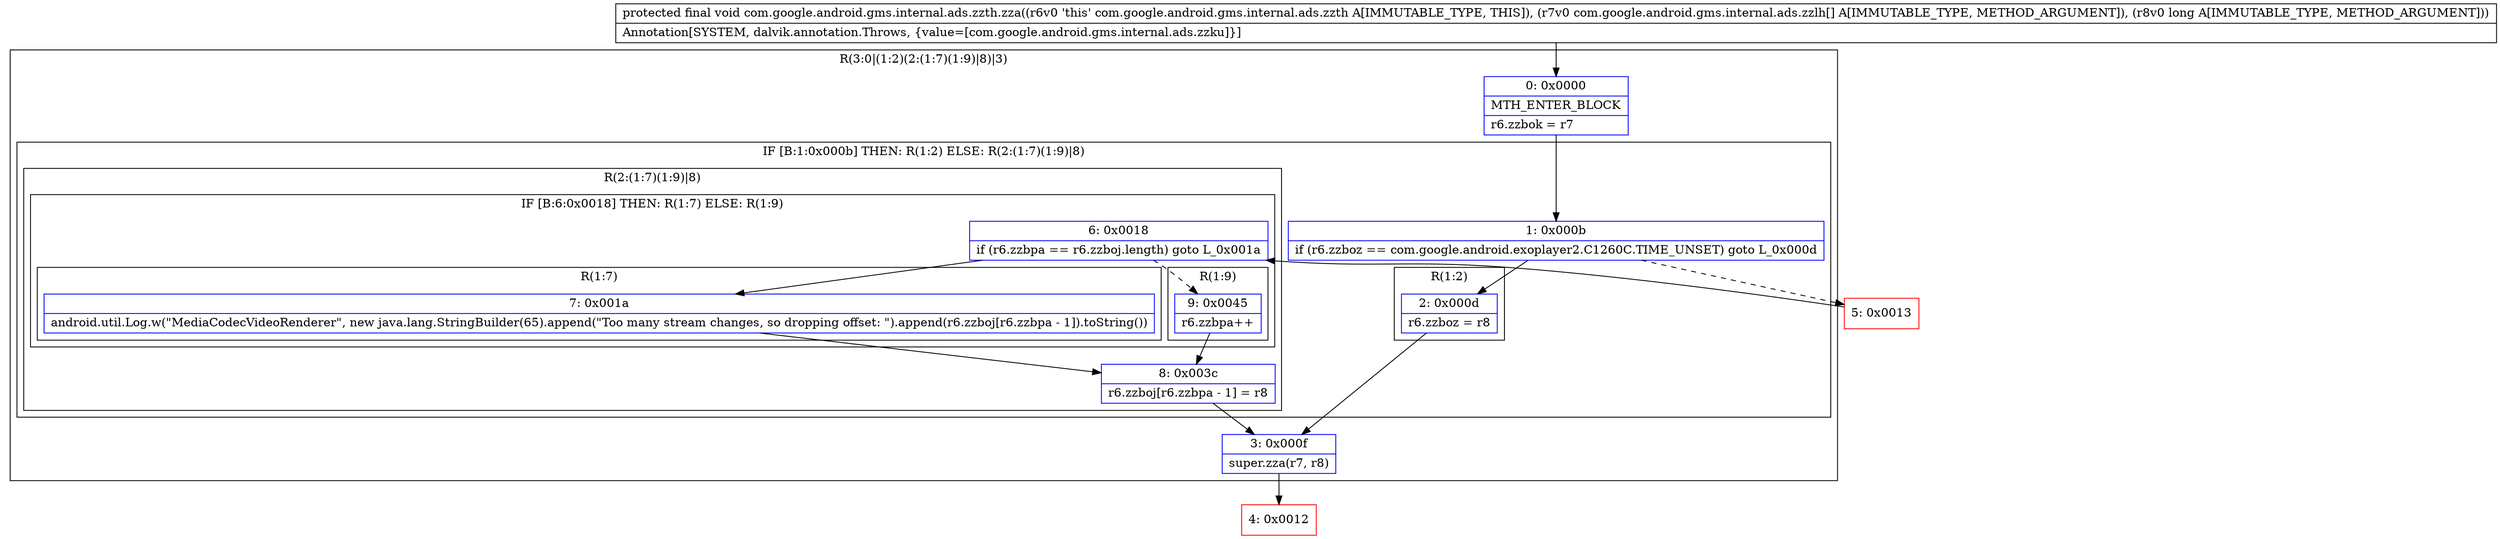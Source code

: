 digraph "CFG forcom.google.android.gms.internal.ads.zzth.zza([Lcom\/google\/android\/gms\/internal\/ads\/zzlh;J)V" {
subgraph cluster_Region_991795833 {
label = "R(3:0|(1:2)(2:(1:7)(1:9)|8)|3)";
node [shape=record,color=blue];
Node_0 [shape=record,label="{0\:\ 0x0000|MTH_ENTER_BLOCK\l|r6.zzbok = r7\l}"];
subgraph cluster_IfRegion_1759610003 {
label = "IF [B:1:0x000b] THEN: R(1:2) ELSE: R(2:(1:7)(1:9)|8)";
node [shape=record,color=blue];
Node_1 [shape=record,label="{1\:\ 0x000b|if (r6.zzboz == com.google.android.exoplayer2.C1260C.TIME_UNSET) goto L_0x000d\l}"];
subgraph cluster_Region_372550001 {
label = "R(1:2)";
node [shape=record,color=blue];
Node_2 [shape=record,label="{2\:\ 0x000d|r6.zzboz = r8\l}"];
}
subgraph cluster_Region_1296125357 {
label = "R(2:(1:7)(1:9)|8)";
node [shape=record,color=blue];
subgraph cluster_IfRegion_450418734 {
label = "IF [B:6:0x0018] THEN: R(1:7) ELSE: R(1:9)";
node [shape=record,color=blue];
Node_6 [shape=record,label="{6\:\ 0x0018|if (r6.zzbpa == r6.zzboj.length) goto L_0x001a\l}"];
subgraph cluster_Region_2121859834 {
label = "R(1:7)";
node [shape=record,color=blue];
Node_7 [shape=record,label="{7\:\ 0x001a|android.util.Log.w(\"MediaCodecVideoRenderer\", new java.lang.StringBuilder(65).append(\"Too many stream changes, so dropping offset: \").append(r6.zzboj[r6.zzbpa \- 1]).toString())\l}"];
}
subgraph cluster_Region_1295340389 {
label = "R(1:9)";
node [shape=record,color=blue];
Node_9 [shape=record,label="{9\:\ 0x0045|r6.zzbpa++\l}"];
}
}
Node_8 [shape=record,label="{8\:\ 0x003c|r6.zzboj[r6.zzbpa \- 1] = r8\l}"];
}
}
Node_3 [shape=record,label="{3\:\ 0x000f|super.zza(r7, r8)\l}"];
}
Node_4 [shape=record,color=red,label="{4\:\ 0x0012}"];
Node_5 [shape=record,color=red,label="{5\:\ 0x0013}"];
MethodNode[shape=record,label="{protected final void com.google.android.gms.internal.ads.zzth.zza((r6v0 'this' com.google.android.gms.internal.ads.zzth A[IMMUTABLE_TYPE, THIS]), (r7v0 com.google.android.gms.internal.ads.zzlh[] A[IMMUTABLE_TYPE, METHOD_ARGUMENT]), (r8v0 long A[IMMUTABLE_TYPE, METHOD_ARGUMENT]))  | Annotation[SYSTEM, dalvik.annotation.Throws, \{value=[com.google.android.gms.internal.ads.zzku]\}]\l}"];
MethodNode -> Node_0;
Node_0 -> Node_1;
Node_1 -> Node_2;
Node_1 -> Node_5[style=dashed];
Node_2 -> Node_3;
Node_6 -> Node_7;
Node_6 -> Node_9[style=dashed];
Node_7 -> Node_8;
Node_9 -> Node_8;
Node_8 -> Node_3;
Node_3 -> Node_4;
Node_5 -> Node_6;
}

